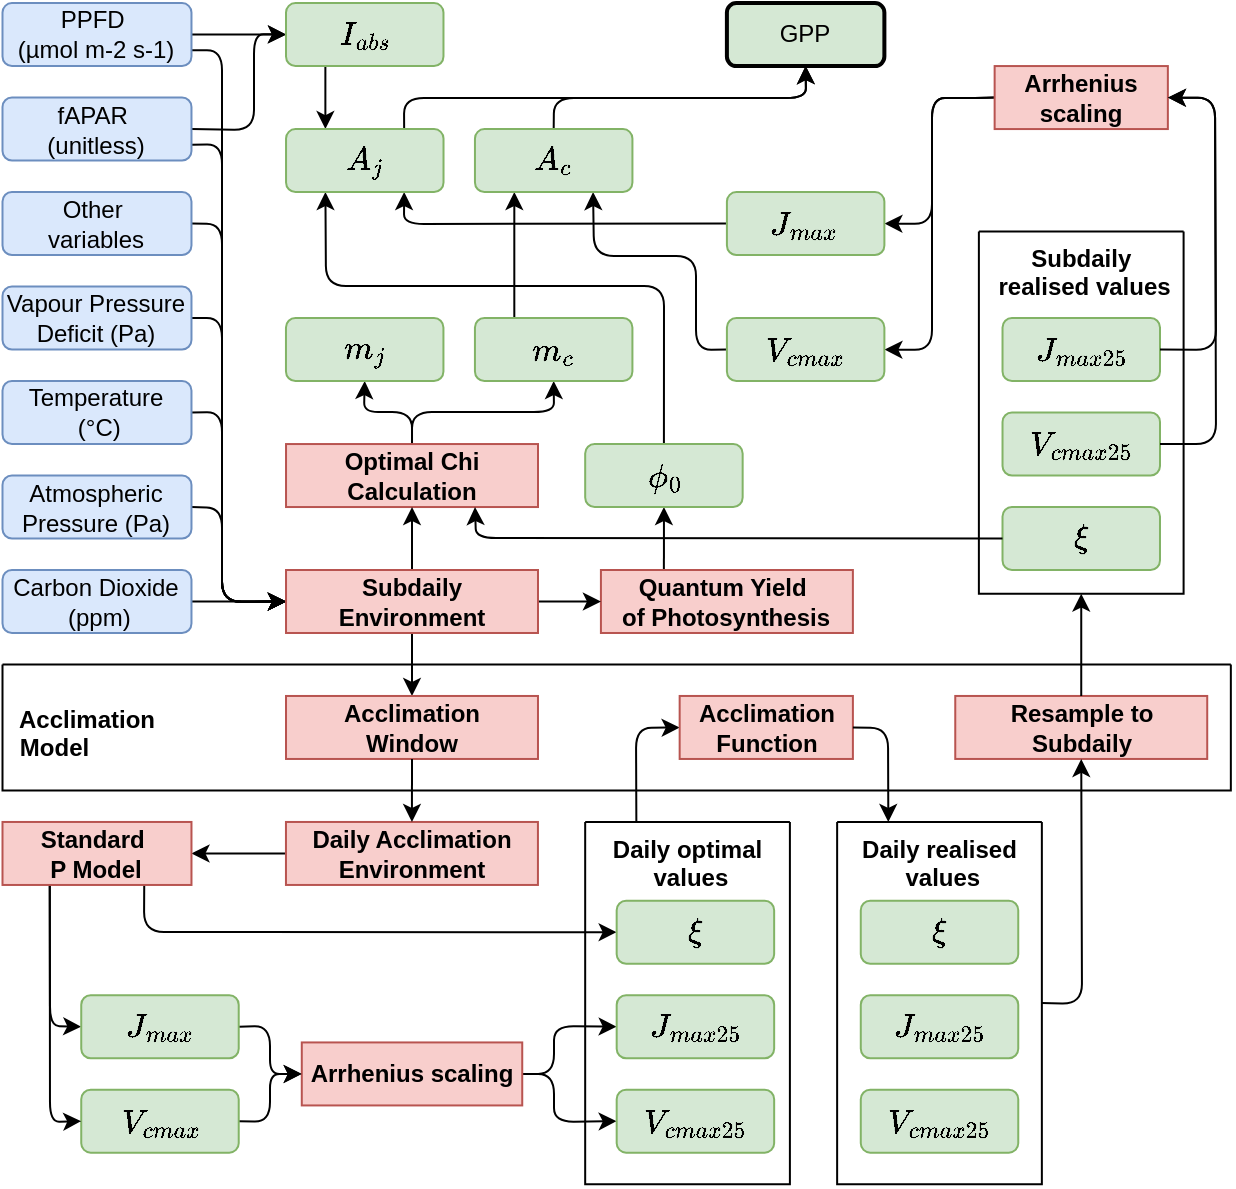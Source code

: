 <mxfile>
    <diagram id="-oCUCwP6wYOgCgVxbVAS" name="Page-1">
        <mxGraphModel dx="1368" dy="897" grid="1" gridSize="7.874" guides="1" tooltips="1" connect="1" arrows="1" fold="1" page="0" pageScale="1" pageWidth="827" pageHeight="1169" math="1" shadow="0">
            <root>
                <mxCell id="0"/>
                <mxCell id="1" parent="0"/>
                <mxCell id="105" style="edgeStyle=none;html=1;exitX=1;exitY=0.5;exitDx=0;exitDy=0;entryX=0;entryY=0.5;entryDx=0;entryDy=0;" edge="1" parent="1" source="2" target="qnWKmMAqKwZWNZFcD3bZ-146">
                    <mxGeometry relative="1" as="geometry">
                        <mxPoint x="125.984" y="15.748" as="targetPoint"/>
                        <Array as="points">
                            <mxPoint x="94" y="-79"/>
                            <mxPoint x="94" y="16"/>
                        </Array>
                    </mxGeometry>
                </mxCell>
                <mxCell id="2" value="Temperature&lt;div&gt;&amp;nbsp;(°C)&lt;/div&gt;" style="rounded=1;whiteSpace=wrap;html=1;fillColor=#dae8fc;strokeColor=#6c8ebf;" parent="1" vertex="1">
                    <mxGeometry x="-15.75" y="-94.48" width="94.488" height="31.496" as="geometry"/>
                </mxCell>
                <mxCell id="107" style="edgeStyle=none;html=1;exitX=1;exitY=0.5;exitDx=0;exitDy=0;entryX=0;entryY=0.5;entryDx=0;entryDy=0;" edge="1" parent="1" source="3" target="qnWKmMAqKwZWNZFcD3bZ-146">
                    <mxGeometry relative="1" as="geometry">
                        <mxPoint x="125.984" y="16" as="targetPoint"/>
                    </mxGeometry>
                </mxCell>
                <mxCell id="3" value="Carbon Dioxide&lt;div&gt;&amp;nbsp;(ppm)&lt;/div&gt;" style="rounded=1;whiteSpace=wrap;html=1;fillColor=#dae8fc;strokeColor=#6c8ebf;" parent="1" vertex="1">
                    <mxGeometry x="-15.75" y="-1.421e-14" width="94.488" height="31.496" as="geometry"/>
                </mxCell>
                <mxCell id="106" style="edgeStyle=none;html=1;exitX=1;exitY=0.5;exitDx=0;exitDy=0;entryX=0;entryY=0.5;entryDx=0;entryDy=0;" edge="1" parent="1" source="4" target="qnWKmMAqKwZWNZFcD3bZ-146">
                    <mxGeometry relative="1" as="geometry">
                        <Array as="points">
                            <mxPoint x="94" y="-31"/>
                            <mxPoint x="94" y="16"/>
                        </Array>
                    </mxGeometry>
                </mxCell>
                <mxCell id="4" value="Atmospheric Pressure (Pa)" style="rounded=1;whiteSpace=wrap;html=1;fillColor=#dae8fc;strokeColor=#6c8ebf;" parent="1" vertex="1">
                    <mxGeometry x="-15.75" y="-47.24" width="94.488" height="31.496" as="geometry"/>
                </mxCell>
                <mxCell id="104" style="edgeStyle=none;html=1;exitX=1;exitY=0.5;exitDx=0;exitDy=0;entryX=0;entryY=0.5;entryDx=0;entryDy=0;" edge="1" parent="1" source="5" target="qnWKmMAqKwZWNZFcD3bZ-146">
                    <mxGeometry relative="1" as="geometry">
                        <Array as="points">
                            <mxPoint x="94" y="-126"/>
                            <mxPoint x="94" y="16"/>
                        </Array>
                    </mxGeometry>
                </mxCell>
                <mxCell id="5" value="Vapour Pressure Deficit (Pa)" style="rounded=1;whiteSpace=wrap;html=1;fillColor=#dae8fc;strokeColor=#6c8ebf;" parent="1" vertex="1">
                    <mxGeometry x="-15.75" y="-141.73" width="94.488" height="31.496" as="geometry"/>
                </mxCell>
                <mxCell id="100" style="edgeStyle=none;html=1;exitX=1;exitY=0.75;exitDx=0;exitDy=0;entryX=0;entryY=0.5;entryDx=0;entryDy=0;" edge="1" parent="1" source="6" target="qnWKmMAqKwZWNZFcD3bZ-146">
                    <mxGeometry relative="1" as="geometry">
                        <Array as="points">
                            <mxPoint x="94" y="-213"/>
                            <mxPoint x="94" y="16"/>
                        </Array>
                    </mxGeometry>
                </mxCell>
                <mxCell id="152" style="edgeStyle=none;html=1;exitX=1;exitY=0.5;exitDx=0;exitDy=0;entryX=0;entryY=0.5;entryDx=0;entryDy=0;" edge="1" parent="1" source="6" target="78">
                    <mxGeometry relative="1" as="geometry">
                        <mxPoint x="110.236" y="-220.472" as="targetPoint"/>
                        <Array as="points">
                            <mxPoint x="110" y="-220"/>
                            <mxPoint x="110" y="-268"/>
                        </Array>
                    </mxGeometry>
                </mxCell>
                <mxCell id="6" value="fAPAR&amp;nbsp;&lt;div&gt;(unitless)&lt;/div&gt;" style="rounded=1;whiteSpace=wrap;html=1;fillColor=#dae8fc;strokeColor=#6c8ebf;" parent="1" vertex="1">
                    <mxGeometry x="-15.75" y="-236.22" width="94.488" height="31.496" as="geometry"/>
                </mxCell>
                <mxCell id="99" style="edgeStyle=none;html=1;exitX=1;exitY=0.75;exitDx=0;exitDy=0;entryX=0;entryY=0.5;entryDx=0;entryDy=0;" edge="1" parent="1" source="7" target="qnWKmMAqKwZWNZFcD3bZ-146">
                    <mxGeometry relative="1" as="geometry">
                        <Array as="points">
                            <mxPoint x="94" y="-260"/>
                            <mxPoint x="94" y="16"/>
                        </Array>
                    </mxGeometry>
                </mxCell>
                <mxCell id="151" style="edgeStyle=none;html=1;exitX=1;exitY=0.5;exitDx=0;exitDy=0;entryX=0;entryY=0.5;entryDx=0;entryDy=0;" edge="1" parent="1" source="7" target="78">
                    <mxGeometry relative="1" as="geometry"/>
                </mxCell>
                <mxCell id="7" value="PPFD&amp;nbsp;&lt;div&gt;(µmol m-2 s-1)&lt;/div&gt;" style="rounded=1;whiteSpace=wrap;html=1;fillColor=#dae8fc;strokeColor=#6c8ebf;" parent="1" vertex="1">
                    <mxGeometry x="-15.75" y="-283.46" width="94.488" height="31.496" as="geometry"/>
                </mxCell>
                <mxCell id="132" style="edgeStyle=none;html=1;exitX=0.5;exitY=0;exitDx=0;exitDy=0;entryX=0.5;entryY=1;entryDx=0;entryDy=0;" edge="1" parent="1" source="14" target="40">
                    <mxGeometry relative="1" as="geometry">
                        <Array as="points">
                            <mxPoint x="189" y="-79"/>
                            <mxPoint x="260" y="-79"/>
                        </Array>
                    </mxGeometry>
                </mxCell>
                <mxCell id="133" style="edgeStyle=none;html=1;exitX=0.5;exitY=0;exitDx=0;exitDy=0;entryX=0.5;entryY=1;entryDx=0;entryDy=0;" edge="1" parent="1" source="14" target="38">
                    <mxGeometry relative="1" as="geometry">
                        <Array as="points">
                            <mxPoint x="189" y="-79"/>
                            <mxPoint x="165" y="-79"/>
                        </Array>
                    </mxGeometry>
                </mxCell>
                <UserObject label="Optimal Chi&lt;div&gt;Calculation&lt;/div&gt;" tooltip="Testing testing" id="14">
                    <mxCell style="whiteSpace=wrap;html=1;fillColor=#f8cecc;strokeColor=#b85450;fontStyle=1" parent="1" vertex="1">
                        <mxGeometry x="126.014" y="-62.974" width="125.984" height="31.496" as="geometry"/>
                    </mxCell>
                </UserObject>
                <mxCell id="129" style="edgeStyle=none;html=1;exitX=0.25;exitY=0;exitDx=0;exitDy=0;entryX=0.5;entryY=1;entryDx=0;entryDy=0;" edge="1" parent="1" source="15" target="39">
                    <mxGeometry relative="1" as="geometry"/>
                </mxCell>
                <mxCell id="15" value="Quantum Yield&amp;nbsp;&lt;div&gt;of Photosynthesis&lt;/div&gt;" style="whiteSpace=wrap;html=1;fillColor=#f8cecc;strokeColor=#b85450;fontStyle=1" parent="1" vertex="1">
                    <mxGeometry x="283.46" y="2.842e-14" width="125.984" height="31.496" as="geometry"/>
                </mxCell>
                <mxCell id="102" style="edgeStyle=none;html=1;exitX=1;exitY=0.5;exitDx=0;exitDy=0;entryX=0;entryY=0.5;entryDx=0;entryDy=0;" edge="1" parent="1" source="18" target="qnWKmMAqKwZWNZFcD3bZ-146">
                    <mxGeometry relative="1" as="geometry">
                        <Array as="points">
                            <mxPoint x="94" y="-173"/>
                            <mxPoint x="94" y="16"/>
                        </Array>
                    </mxGeometry>
                </mxCell>
                <mxCell id="18" value="Other&amp;nbsp;&lt;div&gt;variables&lt;/div&gt;" style="rounded=1;whiteSpace=wrap;html=1;fillColor=#dae8fc;strokeColor=#6c8ebf;fontStyle=0" parent="1" vertex="1">
                    <mxGeometry x="-15.75" y="-188.97" width="94.488" height="31.496" as="geometry"/>
                </mxCell>
                <mxCell id="38" value="\(m_j\)" style="rounded=1;whiteSpace=wrap;html=1;fillColor=#d5e8d4;strokeColor=#82b366;fontSize=14;" parent="1" vertex="1">
                    <mxGeometry x="125.98" y="-125.98" width="78.74" height="31.496" as="geometry"/>
                </mxCell>
                <mxCell id="148" style="edgeStyle=none;html=1;exitX=0.5;exitY=0;exitDx=0;exitDy=0;entryX=0.25;entryY=1;entryDx=0;entryDy=0;" edge="1" parent="1" source="39" target="qnWKmMAqKwZWNZFcD3bZ-172">
                    <mxGeometry relative="1" as="geometry">
                        <Array as="points">
                            <mxPoint x="315" y="-142"/>
                            <mxPoint x="146" y="-142"/>
                        </Array>
                    </mxGeometry>
                </mxCell>
                <mxCell id="39" value="\(\phi_0\)" style="rounded=1;whiteSpace=wrap;html=1;fillColor=#d5e8d4;strokeColor=#82b366;fontSize=14;" parent="1" vertex="1">
                    <mxGeometry x="275.59" y="-62.98" width="78.74" height="31.496" as="geometry"/>
                </mxCell>
                <mxCell id="147" style="edgeStyle=none;html=1;exitX=0.25;exitY=0;exitDx=0;exitDy=0;entryX=0.25;entryY=1;entryDx=0;entryDy=0;" edge="1" parent="1" source="40" target="qnWKmMAqKwZWNZFcD3bZ-171">
                    <mxGeometry relative="1" as="geometry"/>
                </mxCell>
                <mxCell id="40" value="\(m_c\)" style="rounded=1;whiteSpace=wrap;html=1;fillColor=#d5e8d4;strokeColor=#82b366;fontSize=14;" parent="1" vertex="1">
                    <mxGeometry x="220.47" y="-125.97" width="78.74" height="31.496" as="geometry"/>
                </mxCell>
                <mxCell id="53" value="GPP" style="rounded=1;whiteSpace=wrap;html=1;strokeWidth=2;fillColor=#d5e8d4;strokeColor=#000000;" parent="1" vertex="1">
                    <mxGeometry x="346.45" y="-283.46" width="78.74" height="31.496" as="geometry"/>
                </mxCell>
                <mxCell id="181" style="edgeStyle=none;html=1;exitX=1;exitY=0.5;exitDx=0;exitDy=0;entryX=0;entryY=0.5;entryDx=0;entryDy=0;" edge="1" parent="1" source="68" target="qnWKmMAqKwZWNZFcD3bZ-149">
                    <mxGeometry relative="1" as="geometry">
                        <mxPoint x="118.11" y="291.338" as="targetPoint"/>
                        <Array as="points">
                            <mxPoint x="118" y="276"/>
                            <mxPoint x="118" y="252"/>
                        </Array>
                    </mxGeometry>
                </mxCell>
                <mxCell id="68" value="\(V_{cmax}\)" style="rounded=1;whiteSpace=wrap;html=1;fillColor=#d5e8d4;strokeColor=#82b366;fontSize=14;" parent="1" vertex="1">
                    <mxGeometry x="23.62" y="259.84" width="78.74" height="31.496" as="geometry"/>
                </mxCell>
                <mxCell id="150" style="edgeStyle=none;html=1;exitX=0.25;exitY=1;exitDx=0;exitDy=0;entryX=0.25;entryY=0;entryDx=0;entryDy=0;" edge="1" parent="1" source="78" target="qnWKmMAqKwZWNZFcD3bZ-172">
                    <mxGeometry relative="1" as="geometry"/>
                </mxCell>
                <mxCell id="78" value="\(I_{abs}\)" style="rounded=1;whiteSpace=wrap;html=1;fillColor=#d5e8d4;strokeColor=#82b366;fontSize=14;" parent="1" vertex="1">
                    <mxGeometry x="126" y="-283.46" width="78.74" height="31.496" as="geometry"/>
                </mxCell>
                <mxCell id="112" style="edgeStyle=none;html=1;exitX=0.5;exitY=1;exitDx=0;exitDy=0;entryX=0.5;entryY=0;entryDx=0;entryDy=0;" edge="1" parent="1" source="qnWKmMAqKwZWNZFcD3bZ-146" target="qnWKmMAqKwZWNZFcD3bZ-145">
                    <mxGeometry relative="1" as="geometry"/>
                </mxCell>
                <mxCell id="130" style="edgeStyle=none;html=1;exitX=0.5;exitY=0;exitDx=0;exitDy=0;entryX=0.5;entryY=1;entryDx=0;entryDy=0;" edge="1" parent="1" source="qnWKmMAqKwZWNZFcD3bZ-146" target="14">
                    <mxGeometry relative="1" as="geometry"/>
                </mxCell>
                <mxCell id="170" style="edgeStyle=none;html=1;exitX=1;exitY=0.5;exitDx=0;exitDy=0;entryX=0;entryY=0.5;entryDx=0;entryDy=0;" edge="1" parent="1" source="qnWKmMAqKwZWNZFcD3bZ-146" target="15">
                    <mxGeometry relative="1" as="geometry"/>
                </mxCell>
                <mxCell id="qnWKmMAqKwZWNZFcD3bZ-146" value="Subdaily Environment" style="whiteSpace=wrap;html=1;fillColor=#f8cecc;strokeColor=#b85450;fontStyle=1" parent="1" vertex="1">
                    <mxGeometry x="126.008" y="-0.002" width="125.984" height="31.496" as="geometry"/>
                </mxCell>
                <mxCell id="175" style="edgeStyle=none;html=1;exitX=0;exitY=0.5;exitDx=0;exitDy=0;entryX=1;entryY=0.5;entryDx=0;entryDy=0;" edge="1" parent="1" source="qnWKmMAqKwZWNZFcD3bZ-147" target="qnWKmMAqKwZWNZFcD3bZ-148">
                    <mxGeometry relative="1" as="geometry"/>
                </mxCell>
                <mxCell id="qnWKmMAqKwZWNZFcD3bZ-147" value="Daily Acclimation Environment" style="whiteSpace=wrap;html=1;fillColor=#f8cecc;strokeColor=#b85450;fontStyle=1" parent="1" vertex="1">
                    <mxGeometry x="125.982" y="125.982" width="125.984" height="31.496" as="geometry"/>
                </mxCell>
                <mxCell id="125" style="edgeStyle=none;html=1;exitX=0.75;exitY=1;exitDx=0;exitDy=0;entryX=0;entryY=0.5;entryDx=0;entryDy=0;" edge="1" parent="1" source="qnWKmMAqKwZWNZFcD3bZ-148" target="qnWKmMAqKwZWNZFcD3bZ-150">
                    <mxGeometry relative="1" as="geometry">
                        <Array as="points">
                            <mxPoint x="55" y="181"/>
                        </Array>
                    </mxGeometry>
                </mxCell>
                <mxCell id="177" style="edgeStyle=none;html=1;exitX=0.25;exitY=1;exitDx=0;exitDy=0;entryX=0;entryY=0.5;entryDx=0;entryDy=0;" edge="1" parent="1" source="qnWKmMAqKwZWNZFcD3bZ-148" target="69">
                    <mxGeometry relative="1" as="geometry">
                        <Array as="points">
                            <mxPoint x="8" y="228"/>
                        </Array>
                    </mxGeometry>
                </mxCell>
                <mxCell id="178" style="edgeStyle=none;html=1;exitX=0.25;exitY=1;exitDx=0;exitDy=0;entryX=0;entryY=0.5;entryDx=0;entryDy=0;" edge="1" parent="1" source="qnWKmMAqKwZWNZFcD3bZ-148" target="68">
                    <mxGeometry relative="1" as="geometry">
                        <Array as="points">
                            <mxPoint x="8" y="276"/>
                        </Array>
                    </mxGeometry>
                </mxCell>
                <mxCell id="qnWKmMAqKwZWNZFcD3bZ-148" value="Standard&amp;nbsp;&lt;div&gt;P Model&lt;/div&gt;" style="whiteSpace=wrap;html=1;fillColor=#f8cecc;strokeColor=#b85450;fontStyle=1" parent="1" vertex="1">
                    <mxGeometry x="-15.75" y="125.98" width="94.49" height="31.5" as="geometry"/>
                </mxCell>
                <mxCell id="182" style="edgeStyle=none;html=1;exitX=1;exitY=0.5;exitDx=0;exitDy=0;entryX=0;entryY=0.5;entryDx=0;entryDy=0;" edge="1" parent="1" source="qnWKmMAqKwZWNZFcD3bZ-149" target="97">
                    <mxGeometry relative="1" as="geometry">
                        <Array as="points">
                            <mxPoint x="260" y="252"/>
                            <mxPoint x="260" y="228"/>
                        </Array>
                    </mxGeometry>
                </mxCell>
                <mxCell id="183" style="edgeStyle=none;html=1;exitX=1;exitY=0.5;exitDx=0;exitDy=0;entryX=0;entryY=0.5;entryDx=0;entryDy=0;" edge="1" parent="1" source="qnWKmMAqKwZWNZFcD3bZ-149" target="96">
                    <mxGeometry relative="1" as="geometry">
                        <Array as="points">
                            <mxPoint x="260" y="252"/>
                            <mxPoint x="260" y="276"/>
                        </Array>
                    </mxGeometry>
                </mxCell>
                <mxCell id="qnWKmMAqKwZWNZFcD3bZ-149" value="Arrhenius scaling" style="whiteSpace=wrap;html=1;fillColor=#f8cecc;strokeColor=#b85450;fontStyle=1" parent="1" vertex="1">
                    <mxGeometry x="133.89" y="236.22" width="110.23" height="31.5" as="geometry"/>
                </mxCell>
                <mxCell id="168" style="edgeStyle=none;html=1;exitX=0;exitY=0.5;exitDx=0;exitDy=0;entryX=1;entryY=0.5;entryDx=0;entryDy=0;" edge="1" parent="1" source="qnWKmMAqKwZWNZFcD3bZ-168" target="qnWKmMAqKwZWNZFcD3bZ-170">
                    <mxGeometry relative="1" as="geometry">
                        <Array as="points">
                            <mxPoint x="472" y="-236"/>
                            <mxPoint x="449" y="-236"/>
                            <mxPoint x="449" y="-173"/>
                        </Array>
                    </mxGeometry>
                </mxCell>
                <mxCell id="169" style="edgeStyle=none;html=1;exitX=0;exitY=0.5;exitDx=0;exitDy=0;entryX=1;entryY=0.5;entryDx=0;entryDy=0;" edge="1" parent="1" source="qnWKmMAqKwZWNZFcD3bZ-168" target="qnWKmMAqKwZWNZFcD3bZ-169">
                    <mxGeometry relative="1" as="geometry">
                        <Array as="points">
                            <mxPoint x="472" y="-236"/>
                            <mxPoint x="449" y="-236"/>
                            <mxPoint x="449" y="-110"/>
                        </Array>
                    </mxGeometry>
                </mxCell>
                <mxCell id="qnWKmMAqKwZWNZFcD3bZ-168" value="Arrhenius scaling" style="whiteSpace=wrap;html=1;fillColor=#f8cecc;strokeColor=#b85450;fontStyle=1" parent="1" vertex="1">
                    <mxGeometry x="480.32" y="-251.97" width="86.61" height="31.5" as="geometry"/>
                </mxCell>
                <mxCell id="146" style="edgeStyle=none;html=1;exitX=0;exitY=0.5;exitDx=0;exitDy=0;entryX=0.75;entryY=1;entryDx=0;entryDy=0;" edge="1" parent="1" source="qnWKmMAqKwZWNZFcD3bZ-169" target="qnWKmMAqKwZWNZFcD3bZ-171">
                    <mxGeometry relative="1" as="geometry">
                        <Array as="points">
                            <mxPoint x="331" y="-110"/>
                            <mxPoint x="331" y="-157"/>
                            <mxPoint x="280" y="-157"/>
                        </Array>
                    </mxGeometry>
                </mxCell>
                <mxCell id="qnWKmMAqKwZWNZFcD3bZ-169" value="\(V_{cmax}\)" style="rounded=1;whiteSpace=wrap;html=1;fillColor=#d5e8d4;strokeColor=#82b366;fontSize=14;" parent="1" vertex="1">
                    <mxGeometry x="346.454" y="-125.976" width="78.74" height="31.496" as="geometry"/>
                </mxCell>
                <mxCell id="149" style="edgeStyle=none;html=1;exitX=0;exitY=0.5;exitDx=0;exitDy=0;entryX=0.75;entryY=1;entryDx=0;entryDy=0;" edge="1" parent="1" source="qnWKmMAqKwZWNZFcD3bZ-170" target="qnWKmMAqKwZWNZFcD3bZ-172">
                    <mxGeometry relative="1" as="geometry">
                        <Array as="points">
                            <mxPoint x="185" y="-173"/>
                        </Array>
                    </mxGeometry>
                </mxCell>
                <mxCell id="qnWKmMAqKwZWNZFcD3bZ-170" value="\(J_{max}\)" style="rounded=1;whiteSpace=wrap;html=1;fillColor=#d5e8d4;strokeColor=#82b366;fontSize=14;" parent="1" vertex="1">
                    <mxGeometry x="346.454" y="-188.966" width="78.74" height="31.496" as="geometry"/>
                </mxCell>
                <mxCell id="153" style="edgeStyle=none;html=1;exitX=0.5;exitY=0;exitDx=0;exitDy=0;entryX=0.5;entryY=1;entryDx=0;entryDy=0;" edge="1" parent="1" source="qnWKmMAqKwZWNZFcD3bZ-171" target="53">
                    <mxGeometry relative="1" as="geometry">
                        <Array as="points">
                            <mxPoint x="260" y="-236"/>
                            <mxPoint x="386" y="-236"/>
                        </Array>
                    </mxGeometry>
                </mxCell>
                <mxCell id="qnWKmMAqKwZWNZFcD3bZ-171" value="\(A_c\)" style="rounded=1;whiteSpace=wrap;html=1;fillColor=#d5e8d4;strokeColor=#82b366;fontSize=14;" parent="1" vertex="1">
                    <mxGeometry x="220.474" y="-220.466" width="78.74" height="31.496" as="geometry"/>
                </mxCell>
                <mxCell id="154" style="edgeStyle=none;html=1;exitX=0.75;exitY=0;exitDx=0;exitDy=0;entryX=0.5;entryY=1;entryDx=0;entryDy=0;" edge="1" parent="1" source="qnWKmMAqKwZWNZFcD3bZ-172" target="53">
                    <mxGeometry relative="1" as="geometry">
                        <Array as="points">
                            <mxPoint x="185" y="-236"/>
                            <mxPoint x="386" y="-236"/>
                        </Array>
                    </mxGeometry>
                </mxCell>
                <mxCell id="qnWKmMAqKwZWNZFcD3bZ-172" value="\(A_j\)" style="rounded=1;whiteSpace=wrap;html=1;fillColor=#d5e8d4;strokeColor=#82b366;fontSize=14;" parent="1" vertex="1">
                    <mxGeometry x="126.018" y="-220.462" width="78.74" height="31.496" as="geometry"/>
                </mxCell>
                <mxCell id="172" style="edgeStyle=none;html=1;exitX=0.25;exitY=0;exitDx=0;exitDy=0;entryX=0;entryY=0.5;entryDx=0;entryDy=0;" edge="1" parent="1" source="qnWKmMAqKwZWNZFcD3bZ-173" target="qnWKmMAqKwZWNZFcD3bZ-153">
                    <mxGeometry relative="1" as="geometry">
                        <Array as="points">
                            <mxPoint x="301" y="79"/>
                        </Array>
                    </mxGeometry>
                </mxCell>
                <mxCell id="qnWKmMAqKwZWNZFcD3bZ-173" value="Daily optimal&#xa; values" style="swimlane;startSize=0;rounded=0;swimlaneLine=1;glass=0;shadow=0;align=center;verticalAlign=top;collapsible=0;" parent="1" vertex="1">
                    <mxGeometry x="275.59" y="125.98" width="102.36" height="181.11" as="geometry"/>
                </mxCell>
                <mxCell id="96" value="&lt;span style=&quot;color: rgb(0, 0, 0);&quot;&gt;\(V_{cmax25}\)&lt;/span&gt;" style="rounded=1;whiteSpace=wrap;html=1;fillColor=#d5e8d4;strokeColor=#82b366;fontSize=14;" parent="qnWKmMAqKwZWNZFcD3bZ-173" vertex="1">
                    <mxGeometry x="15.748" y="133.86" width="78.74" height="31.496" as="geometry"/>
                </mxCell>
                <mxCell id="97" value="&lt;span style=&quot;color: rgb(0, 0, 0);&quot;&gt;\(J_{max25}\)&lt;/span&gt;" style="rounded=1;whiteSpace=wrap;html=1;fillColor=#d5e8d4;strokeColor=#82b366;fontSize=14;" parent="qnWKmMAqKwZWNZFcD3bZ-173" vertex="1">
                    <mxGeometry x="15.75" y="86.62" width="78.74" height="31.496" as="geometry"/>
                </mxCell>
                <mxCell id="qnWKmMAqKwZWNZFcD3bZ-150" value="\(\xi\)" style="rounded=1;whiteSpace=wrap;html=1;fillColor=#d5e8d4;strokeColor=#82b366;fontSize=14;" parent="qnWKmMAqKwZWNZFcD3bZ-173" vertex="1">
                    <mxGeometry x="15.744" y="39.374" width="78.74" height="31.496" as="geometry"/>
                </mxCell>
                <mxCell id="108" value="&#xa;  Acclimation &#xa;  Model" style="swimlane;startSize=0;rounded=0;swimlaneLine=1;glass=0;shadow=0;align=left;verticalAlign=top;collapsible=0;labelPadding=8;" vertex="1" parent="1">
                    <mxGeometry x="-15.75" y="47.24" width="614.17" height="62.99" as="geometry"/>
                </mxCell>
                <mxCell id="qnWKmMAqKwZWNZFcD3bZ-145" value="Acclimation&lt;div&gt;Window&lt;/div&gt;" style="whiteSpace=wrap;html=1;fillColor=#f8cecc;strokeColor=#b85450;fontStyle=1" parent="108" vertex="1">
                    <mxGeometry x="141.754" y="15.744" width="125.984" height="31.496" as="geometry"/>
                </mxCell>
                <mxCell id="qnWKmMAqKwZWNZFcD3bZ-153" value="Acclimation&lt;div&gt;Function&lt;/div&gt;" style="whiteSpace=wrap;html=1;fillColor=#f8cecc;strokeColor=#b85450;fontStyle=1" parent="108" vertex="1">
                    <mxGeometry x="338.58" y="15.74" width="86.62" height="31.5" as="geometry"/>
                </mxCell>
                <mxCell id="qnWKmMAqKwZWNZFcD3bZ-162" value="Resample to&lt;div&gt;Subdaily&lt;/div&gt;" style="whiteSpace=wrap;html=1;fillColor=#f8cecc;strokeColor=#b85450;fontStyle=1" parent="108" vertex="1">
                    <mxGeometry x="476.382" y="15.742" width="125.984" height="31.496" as="geometry"/>
                </mxCell>
                <mxCell id="113" style="edgeStyle=none;html=1;exitX=0.5;exitY=1;exitDx=0;exitDy=0;entryX=0.5;entryY=0;entryDx=0;entryDy=0;" edge="1" parent="1" source="qnWKmMAqKwZWNZFcD3bZ-145" target="qnWKmMAqKwZWNZFcD3bZ-147">
                    <mxGeometry relative="1" as="geometry"/>
                </mxCell>
                <mxCell id="134" style="edgeStyle=none;html=1;exitX=1;exitY=0.5;exitDx=0;exitDy=0;entryX=0.5;entryY=1;entryDx=0;entryDy=0;" edge="1" parent="1" source="115" target="qnWKmMAqKwZWNZFcD3bZ-162">
                    <mxGeometry relative="1" as="geometry">
                        <Array as="points">
                            <mxPoint x="524" y="217"/>
                        </Array>
                    </mxGeometry>
                </mxCell>
                <mxCell id="115" value="Daily realised&#xa; values" style="swimlane;startSize=0;rounded=0;swimlaneLine=1;glass=0;shadow=0;align=center;verticalAlign=top;collapsible=0;" vertex="1" parent="1">
                    <mxGeometry x="401.57" y="125.98" width="102.36" height="181.11" as="geometry">
                        <mxRectangle x="409.444" y="125.984" width="110.236" height="47.244" as="alternateBounds"/>
                    </mxGeometry>
                </mxCell>
                <mxCell id="116" value="&lt;span style=&quot;color: rgb(0, 0, 0);&quot;&gt;\(V_{cmax25}\)&lt;/span&gt;" style="rounded=1;whiteSpace=wrap;html=1;fillColor=#d5e8d4;strokeColor=#82b366;fontSize=14;" vertex="1" parent="115">
                    <mxGeometry x="11.818" y="133.86" width="78.74" height="31.496" as="geometry"/>
                </mxCell>
                <mxCell id="117" value="&lt;span style=&quot;color: rgb(0, 0, 0);&quot;&gt;\(J_{max25}\)&lt;/span&gt;" style="rounded=1;whiteSpace=wrap;html=1;fillColor=#d5e8d4;strokeColor=#82b366;fontSize=14;" vertex="1" parent="115">
                    <mxGeometry x="11.82" y="86.62" width="78.74" height="31.496" as="geometry"/>
                </mxCell>
                <mxCell id="118" value="\(\xi\)" style="rounded=1;whiteSpace=wrap;html=1;fillColor=#d5e8d4;strokeColor=#82b366;fontSize=14;" vertex="1" parent="115">
                    <mxGeometry x="11.814" y="39.374" width="78.74" height="31.496" as="geometry"/>
                </mxCell>
                <mxCell id="158" value="Subdaily&#xa; realised values" style="swimlane;startSize=0;rounded=0;swimlaneLine=1;glass=0;shadow=0;align=center;verticalAlign=top;collapsible=0;" vertex="1" parent="1">
                    <mxGeometry x="472.44" y="-169.29" width="102.36" height="181.11" as="geometry">
                        <mxRectangle x="409.444" y="125.984" width="110.236" height="47.244" as="alternateBounds"/>
                    </mxGeometry>
                </mxCell>
                <mxCell id="159" value="&lt;span style=&quot;color: rgb(0, 0, 0);&quot;&gt;\(V_{cmax25}\)&lt;/span&gt;" style="rounded=1;whiteSpace=wrap;html=1;fillColor=#d5e8d4;strokeColor=#82b366;fontSize=14;" vertex="1" parent="158">
                    <mxGeometry x="11.818" y="90.55" width="78.74" height="31.496" as="geometry"/>
                </mxCell>
                <mxCell id="160" value="&lt;span style=&quot;color: rgb(0, 0, 0);&quot;&gt;\(J_{max25}\)&lt;/span&gt;" style="rounded=1;whiteSpace=wrap;html=1;fillColor=#d5e8d4;strokeColor=#82b366;fontSize=14;" vertex="1" parent="158">
                    <mxGeometry x="11.82" y="43.31" width="78.74" height="31.496" as="geometry"/>
                </mxCell>
                <mxCell id="161" value="\(\xi\)" style="rounded=1;whiteSpace=wrap;html=1;fillColor=#d5e8d4;strokeColor=#82b366;fontSize=14;" vertex="1" parent="158">
                    <mxGeometry x="11.814" y="137.814" width="78.74" height="31.496" as="geometry"/>
                </mxCell>
                <mxCell id="163" style="edgeStyle=none;html=1;exitX=0.5;exitY=0;exitDx=0;exitDy=0;entryX=0.5;entryY=1;entryDx=0;entryDy=0;" edge="1" parent="1" source="qnWKmMAqKwZWNZFcD3bZ-162" target="158">
                    <mxGeometry relative="1" as="geometry"/>
                </mxCell>
                <mxCell id="165" style="edgeStyle=none;html=1;exitX=0;exitY=0.5;exitDx=0;exitDy=0;entryX=0.75;entryY=1;entryDx=0;entryDy=0;" edge="1" parent="1" source="161" target="14">
                    <mxGeometry relative="1" as="geometry">
                        <Array as="points">
                            <mxPoint x="221" y="-16"/>
                        </Array>
                    </mxGeometry>
                </mxCell>
                <mxCell id="166" style="edgeStyle=none;html=1;exitX=1;exitY=0.5;exitDx=0;exitDy=0;entryX=1;entryY=0.5;entryDx=0;entryDy=0;" edge="1" parent="1" source="160" target="qnWKmMAqKwZWNZFcD3bZ-168">
                    <mxGeometry relative="1" as="geometry">
                        <Array as="points">
                            <mxPoint x="591" y="-110"/>
                            <mxPoint x="590.51" y="-236"/>
                        </Array>
                    </mxGeometry>
                </mxCell>
                <mxCell id="167" style="edgeStyle=none;html=1;exitX=1;exitY=0.5;exitDx=0;exitDy=0;entryX=1;entryY=0.5;entryDx=0;entryDy=0;" edge="1" parent="1" source="159" target="qnWKmMAqKwZWNZFcD3bZ-168">
                    <mxGeometry relative="1" as="geometry">
                        <Array as="points">
                            <mxPoint x="591" y="-63"/>
                            <mxPoint x="590.51" y="-236"/>
                        </Array>
                    </mxGeometry>
                </mxCell>
                <mxCell id="173" style="edgeStyle=none;html=1;exitX=1;exitY=0.5;exitDx=0;exitDy=0;entryX=0.25;entryY=0;entryDx=0;entryDy=0;" edge="1" parent="1" source="qnWKmMAqKwZWNZFcD3bZ-153" target="115">
                    <mxGeometry relative="1" as="geometry">
                        <Array as="points">
                            <mxPoint x="427" y="79"/>
                        </Array>
                    </mxGeometry>
                </mxCell>
                <mxCell id="180" style="edgeStyle=none;html=1;exitX=1;exitY=0.5;exitDx=0;exitDy=0;entryX=0;entryY=0.5;entryDx=0;entryDy=0;" edge="1" parent="1" source="69" target="qnWKmMAqKwZWNZFcD3bZ-149">
                    <mxGeometry relative="1" as="geometry">
                        <Array as="points">
                            <mxPoint x="118" y="228"/>
                            <mxPoint x="118" y="252"/>
                        </Array>
                    </mxGeometry>
                </mxCell>
                <mxCell id="69" value="\(J_{max}\)" style="rounded=1;whiteSpace=wrap;html=1;fillColor=#d5e8d4;strokeColor=#82b366;fontSize=14;" parent="1" vertex="1">
                    <mxGeometry x="23.62" y="212.6" width="78.74" height="31.496" as="geometry"/>
                </mxCell>
            </root>
        </mxGraphModel>
    </diagram>
</mxfile>
